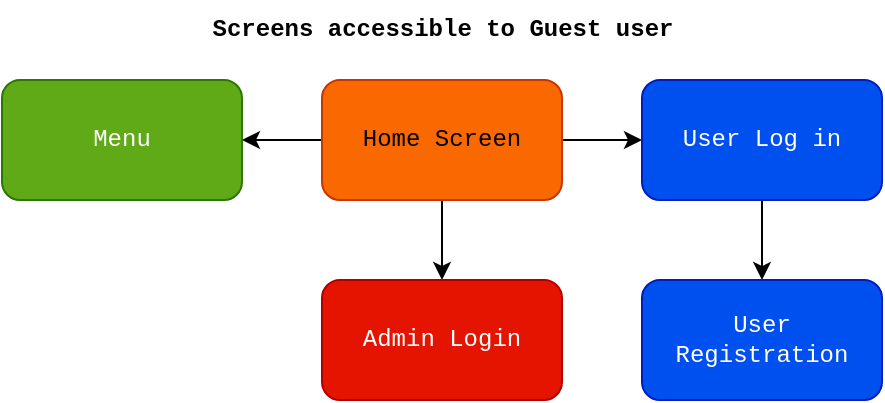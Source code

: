 <mxfile version="27.0.6">
  <diagram name="Page-1" id="Cj_et55Cc973Yq7aoicT">
    <mxGraphModel dx="1382" dy="749" grid="1" gridSize="10" guides="1" tooltips="1" connect="1" arrows="1" fold="1" page="1" pageScale="1" pageWidth="827" pageHeight="1169" math="0" shadow="0">
      <root>
        <mxCell id="0" />
        <mxCell id="1" parent="0" />
        <mxCell id="IkJPQVbI--I5mGFeVy_s-5" style="edgeStyle=orthogonalEdgeStyle;rounded=0;orthogonalLoop=1;jettySize=auto;html=1;fontFamily=Courier New;" edge="1" parent="1" source="IkJPQVbI--I5mGFeVy_s-1" target="IkJPQVbI--I5mGFeVy_s-4">
          <mxGeometry relative="1" as="geometry" />
        </mxCell>
        <mxCell id="IkJPQVbI--I5mGFeVy_s-12" style="edgeStyle=orthogonalEdgeStyle;rounded=0;orthogonalLoop=1;jettySize=auto;html=1;entryX=0;entryY=0.5;entryDx=0;entryDy=0;fontFamily=Courier New;" edge="1" parent="1" source="IkJPQVbI--I5mGFeVy_s-1" target="IkJPQVbI--I5mGFeVy_s-3">
          <mxGeometry relative="1" as="geometry" />
        </mxCell>
        <mxCell id="IkJPQVbI--I5mGFeVy_s-13" style="edgeStyle=orthogonalEdgeStyle;rounded=0;orthogonalLoop=1;jettySize=auto;html=1;fontFamily=Courier New;" edge="1" parent="1" source="IkJPQVbI--I5mGFeVy_s-1" target="IkJPQVbI--I5mGFeVy_s-2">
          <mxGeometry relative="1" as="geometry" />
        </mxCell>
        <mxCell id="IkJPQVbI--I5mGFeVy_s-1" value="Home Screen" style="rounded=1;whiteSpace=wrap;html=1;fontFamily=Courier New;fillColor=#fa6800;fontColor=#000000;strokeColor=#C73500;" vertex="1" parent="1">
          <mxGeometry x="360" y="180" width="120" height="60" as="geometry" />
        </mxCell>
        <mxCell id="IkJPQVbI--I5mGFeVy_s-2" value="Admin Login" style="rounded=1;whiteSpace=wrap;html=1;fillColor=#e51400;fontColor=#ffffff;strokeColor=#B20000;fontFamily=Courier New;" vertex="1" parent="1">
          <mxGeometry x="360" y="280" width="120" height="60" as="geometry" />
        </mxCell>
        <mxCell id="IkJPQVbI--I5mGFeVy_s-11" value="" style="edgeStyle=orthogonalEdgeStyle;rounded=0;orthogonalLoop=1;jettySize=auto;html=1;fontFamily=Courier New;" edge="1" parent="1" source="IkJPQVbI--I5mGFeVy_s-3" target="IkJPQVbI--I5mGFeVy_s-10">
          <mxGeometry relative="1" as="geometry" />
        </mxCell>
        <mxCell id="IkJPQVbI--I5mGFeVy_s-3" value="User Log in" style="rounded=1;whiteSpace=wrap;html=1;fillColor=#0050ef;fontColor=#ffffff;strokeColor=#001DBC;fontFamily=Courier New;" vertex="1" parent="1">
          <mxGeometry x="520" y="180" width="120" height="60" as="geometry" />
        </mxCell>
        <mxCell id="IkJPQVbI--I5mGFeVy_s-4" value="Menu" style="rounded=1;whiteSpace=wrap;html=1;fillColor=#60a917;fontColor=#ffffff;strokeColor=#2D7600;fontFamily=Courier New;" vertex="1" parent="1">
          <mxGeometry x="200" y="180" width="120" height="60" as="geometry" />
        </mxCell>
        <mxCell id="IkJPQVbI--I5mGFeVy_s-10" value="User Registration" style="rounded=1;whiteSpace=wrap;html=1;fillColor=#0050ef;fontColor=#ffffff;strokeColor=#001DBC;fontFamily=Courier New;" vertex="1" parent="1">
          <mxGeometry x="520" y="280" width="120" height="60" as="geometry" />
        </mxCell>
        <mxCell id="IkJPQVbI--I5mGFeVy_s-14" value="&lt;b&gt;Screens accessible to Guest user&lt;/b&gt;" style="text;html=1;align=center;verticalAlign=middle;whiteSpace=wrap;rounded=0;fontFamily=Courier New;" vertex="1" parent="1">
          <mxGeometry x="282.5" y="140" width="275" height="30" as="geometry" />
        </mxCell>
      </root>
    </mxGraphModel>
  </diagram>
</mxfile>
